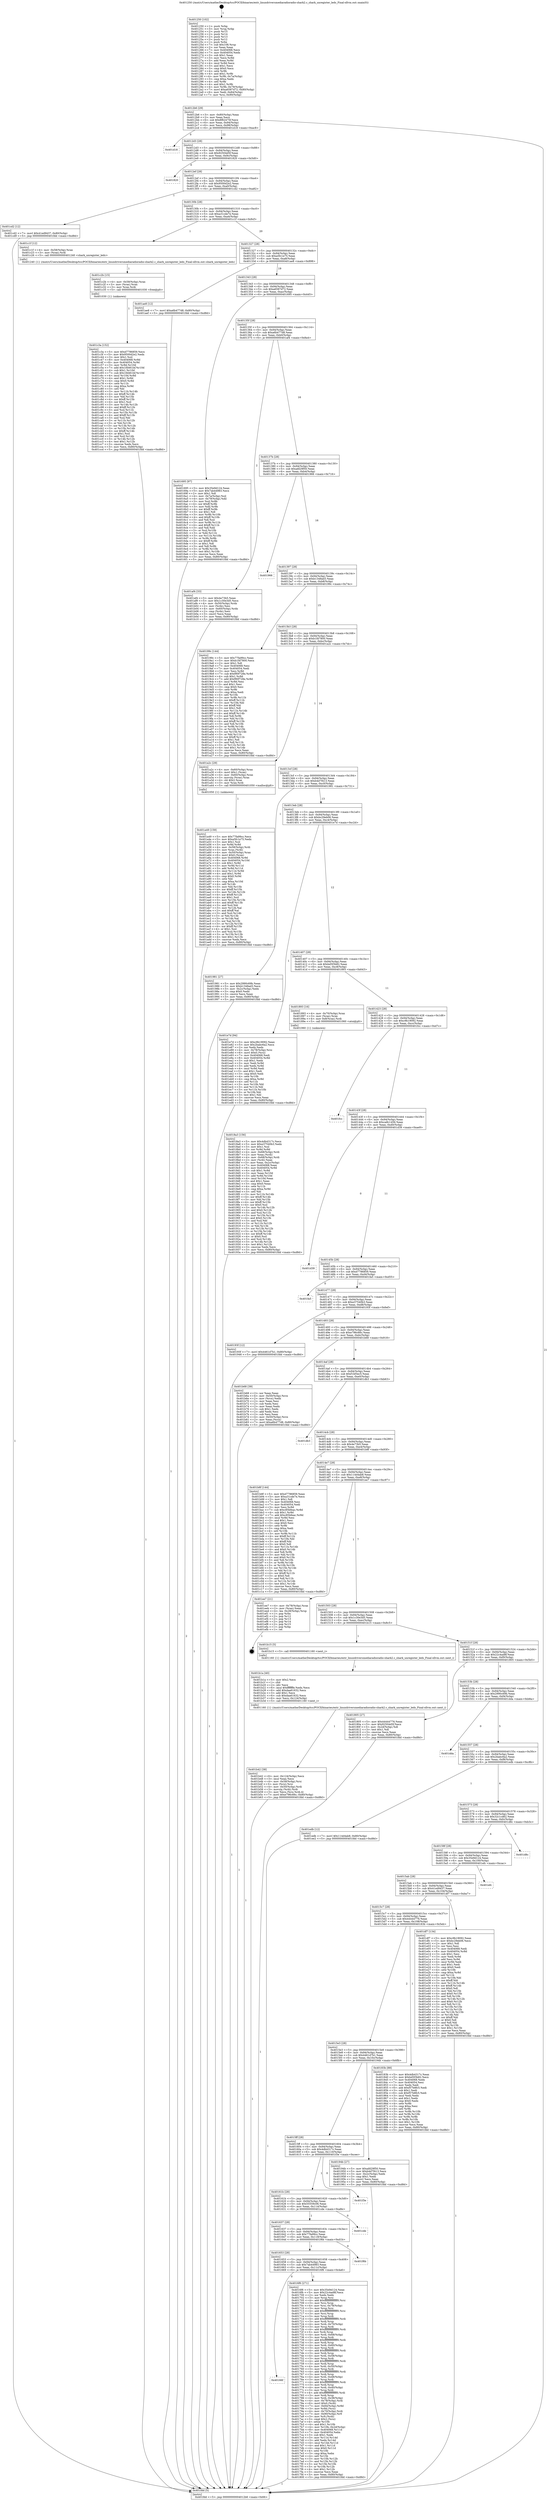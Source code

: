 digraph "0x401250" {
  label = "0x401250 (/mnt/c/Users/mathe/Desktop/tcc/POCII/binaries/extr_linuxdriversmediaradioradio-shark2.c_shark_unregister_leds_Final-ollvm.out::main(0))"
  labelloc = "t"
  node[shape=record]

  Entry [label="",width=0.3,height=0.3,shape=circle,fillcolor=black,style=filled]
  "0x4012b6" [label="{
     0x4012b6 [29]\l
     | [instrs]\l
     &nbsp;&nbsp;0x4012b6 \<+3\>: mov -0x80(%rbp),%eax\l
     &nbsp;&nbsp;0x4012b9 \<+2\>: mov %eax,%ecx\l
     &nbsp;&nbsp;0x4012bb \<+6\>: sub $0x8f62475f,%ecx\l
     &nbsp;&nbsp;0x4012c1 \<+6\>: mov %eax,-0x94(%rbp)\l
     &nbsp;&nbsp;0x4012c7 \<+6\>: mov %ecx,-0x98(%rbp)\l
     &nbsp;&nbsp;0x4012cd \<+6\>: je 0000000000401d18 \<main+0xac8\>\l
  }"]
  "0x401d18" [label="{
     0x401d18\l
  }", style=dashed]
  "0x4012d3" [label="{
     0x4012d3 [28]\l
     | [instrs]\l
     &nbsp;&nbsp;0x4012d3 \<+5\>: jmp 00000000004012d8 \<main+0x88\>\l
     &nbsp;&nbsp;0x4012d8 \<+6\>: mov -0x94(%rbp),%eax\l
     &nbsp;&nbsp;0x4012de \<+5\>: sub $0x92504d5f,%eax\l
     &nbsp;&nbsp;0x4012e3 \<+6\>: mov %eax,-0x9c(%rbp)\l
     &nbsp;&nbsp;0x4012e9 \<+6\>: je 0000000000401820 \<main+0x5d0\>\l
  }"]
  Exit [label="",width=0.3,height=0.3,shape=circle,fillcolor=black,style=filled,peripheries=2]
  "0x401820" [label="{
     0x401820\l
  }", style=dashed]
  "0x4012ef" [label="{
     0x4012ef [28]\l
     | [instrs]\l
     &nbsp;&nbsp;0x4012ef \<+5\>: jmp 00000000004012f4 \<main+0xa4\>\l
     &nbsp;&nbsp;0x4012f4 \<+6\>: mov -0x94(%rbp),%eax\l
     &nbsp;&nbsp;0x4012fa \<+5\>: sub $0x9500d2e2,%eax\l
     &nbsp;&nbsp;0x4012ff \<+6\>: mov %eax,-0xa0(%rbp)\l
     &nbsp;&nbsp;0x401305 \<+6\>: je 0000000000401cd2 \<main+0xa82\>\l
  }"]
  "0x401c3a" [label="{
     0x401c3a [152]\l
     | [instrs]\l
     &nbsp;&nbsp;0x401c3a \<+5\>: mov $0xd7786859,%ecx\l
     &nbsp;&nbsp;0x401c3f \<+5\>: mov $0x9500d2e2,%edx\l
     &nbsp;&nbsp;0x401c44 \<+3\>: mov $0x1,%sil\l
     &nbsp;&nbsp;0x401c47 \<+8\>: mov 0x404068,%r8d\l
     &nbsp;&nbsp;0x401c4f \<+8\>: mov 0x404054,%r9d\l
     &nbsp;&nbsp;0x401c57 \<+3\>: mov %r8d,%r10d\l
     &nbsp;&nbsp;0x401c5a \<+7\>: add $0x1fd461bf,%r10d\l
     &nbsp;&nbsp;0x401c61 \<+4\>: sub $0x1,%r10d\l
     &nbsp;&nbsp;0x401c65 \<+7\>: sub $0x1fd461bf,%r10d\l
     &nbsp;&nbsp;0x401c6c \<+4\>: imul %r10d,%r8d\l
     &nbsp;&nbsp;0x401c70 \<+4\>: and $0x1,%r8d\l
     &nbsp;&nbsp;0x401c74 \<+4\>: cmp $0x0,%r8d\l
     &nbsp;&nbsp;0x401c78 \<+4\>: sete %r11b\l
     &nbsp;&nbsp;0x401c7c \<+4\>: cmp $0xa,%r9d\l
     &nbsp;&nbsp;0x401c80 \<+3\>: setl %bl\l
     &nbsp;&nbsp;0x401c83 \<+3\>: mov %r11b,%r14b\l
     &nbsp;&nbsp;0x401c86 \<+4\>: xor $0xff,%r14b\l
     &nbsp;&nbsp;0x401c8a \<+3\>: mov %bl,%r15b\l
     &nbsp;&nbsp;0x401c8d \<+4\>: xor $0xff,%r15b\l
     &nbsp;&nbsp;0x401c91 \<+4\>: xor $0x1,%sil\l
     &nbsp;&nbsp;0x401c95 \<+3\>: mov %r14b,%r12b\l
     &nbsp;&nbsp;0x401c98 \<+4\>: and $0xff,%r12b\l
     &nbsp;&nbsp;0x401c9c \<+3\>: and %sil,%r11b\l
     &nbsp;&nbsp;0x401c9f \<+3\>: mov %r15b,%r13b\l
     &nbsp;&nbsp;0x401ca2 \<+4\>: and $0xff,%r13b\l
     &nbsp;&nbsp;0x401ca6 \<+3\>: and %sil,%bl\l
     &nbsp;&nbsp;0x401ca9 \<+3\>: or %r11b,%r12b\l
     &nbsp;&nbsp;0x401cac \<+3\>: or %bl,%r13b\l
     &nbsp;&nbsp;0x401caf \<+3\>: xor %r13b,%r12b\l
     &nbsp;&nbsp;0x401cb2 \<+3\>: or %r15b,%r14b\l
     &nbsp;&nbsp;0x401cb5 \<+4\>: xor $0xff,%r14b\l
     &nbsp;&nbsp;0x401cb9 \<+4\>: or $0x1,%sil\l
     &nbsp;&nbsp;0x401cbd \<+3\>: and %sil,%r14b\l
     &nbsp;&nbsp;0x401cc0 \<+3\>: or %r14b,%r12b\l
     &nbsp;&nbsp;0x401cc3 \<+4\>: test $0x1,%r12b\l
     &nbsp;&nbsp;0x401cc7 \<+3\>: cmovne %edx,%ecx\l
     &nbsp;&nbsp;0x401cca \<+3\>: mov %ecx,-0x80(%rbp)\l
     &nbsp;&nbsp;0x401ccd \<+5\>: jmp 0000000000401fdd \<main+0xd8d\>\l
  }"]
  "0x401cd2" [label="{
     0x401cd2 [12]\l
     | [instrs]\l
     &nbsp;&nbsp;0x401cd2 \<+7\>: movl $0x41ed9437,-0x80(%rbp)\l
     &nbsp;&nbsp;0x401cd9 \<+5\>: jmp 0000000000401fdd \<main+0xd8d\>\l
  }"]
  "0x40130b" [label="{
     0x40130b [28]\l
     | [instrs]\l
     &nbsp;&nbsp;0x40130b \<+5\>: jmp 0000000000401310 \<main+0xc0\>\l
     &nbsp;&nbsp;0x401310 \<+6\>: mov -0x94(%rbp),%eax\l
     &nbsp;&nbsp;0x401316 \<+5\>: sub $0xa31cde7e,%eax\l
     &nbsp;&nbsp;0x40131b \<+6\>: mov %eax,-0xa4(%rbp)\l
     &nbsp;&nbsp;0x401321 \<+6\>: je 0000000000401c1f \<main+0x9cf\>\l
  }"]
  "0x401c2b" [label="{
     0x401c2b [15]\l
     | [instrs]\l
     &nbsp;&nbsp;0x401c2b \<+4\>: mov -0x58(%rbp),%rax\l
     &nbsp;&nbsp;0x401c2f \<+3\>: mov (%rax),%rax\l
     &nbsp;&nbsp;0x401c32 \<+3\>: mov %rax,%rdi\l
     &nbsp;&nbsp;0x401c35 \<+5\>: call 0000000000401030 \<free@plt\>\l
     | [calls]\l
     &nbsp;&nbsp;0x401030 \{1\} (unknown)\l
  }"]
  "0x401c1f" [label="{
     0x401c1f [12]\l
     | [instrs]\l
     &nbsp;&nbsp;0x401c1f \<+4\>: mov -0x58(%rbp),%rax\l
     &nbsp;&nbsp;0x401c23 \<+3\>: mov (%rax),%rdi\l
     &nbsp;&nbsp;0x401c26 \<+5\>: call 0000000000401240 \<shark_unregister_leds\>\l
     | [calls]\l
     &nbsp;&nbsp;0x401240 \{1\} (/mnt/c/Users/mathe/Desktop/tcc/POCII/binaries/extr_linuxdriversmediaradioradio-shark2.c_shark_unregister_leds_Final-ollvm.out::shark_unregister_leds)\l
  }"]
  "0x401327" [label="{
     0x401327 [28]\l
     | [instrs]\l
     &nbsp;&nbsp;0x401327 \<+5\>: jmp 000000000040132c \<main+0xdc\>\l
     &nbsp;&nbsp;0x40132c \<+6\>: mov -0x94(%rbp),%eax\l
     &nbsp;&nbsp;0x401332 \<+5\>: sub $0xa5fc1e75,%eax\l
     &nbsp;&nbsp;0x401337 \<+6\>: mov %eax,-0xa8(%rbp)\l
     &nbsp;&nbsp;0x40133d \<+6\>: je 0000000000401ae8 \<main+0x898\>\l
  }"]
  "0x401b42" [label="{
     0x401b42 [38]\l
     | [instrs]\l
     &nbsp;&nbsp;0x401b42 \<+6\>: mov -0x124(%rbp),%ecx\l
     &nbsp;&nbsp;0x401b48 \<+3\>: imul %eax,%ecx\l
     &nbsp;&nbsp;0x401b4b \<+4\>: mov -0x58(%rbp),%rsi\l
     &nbsp;&nbsp;0x401b4f \<+3\>: mov (%rsi),%rsi\l
     &nbsp;&nbsp;0x401b52 \<+4\>: mov -0x50(%rbp),%rdi\l
     &nbsp;&nbsp;0x401b56 \<+3\>: movslq (%rdi),%rdi\l
     &nbsp;&nbsp;0x401b59 \<+3\>: mov %ecx,(%rsi,%rdi,4)\l
     &nbsp;&nbsp;0x401b5c \<+7\>: movl $0xe796c66c,-0x80(%rbp)\l
     &nbsp;&nbsp;0x401b63 \<+5\>: jmp 0000000000401fdd \<main+0xd8d\>\l
  }"]
  "0x401ae8" [label="{
     0x401ae8 [12]\l
     | [instrs]\l
     &nbsp;&nbsp;0x401ae8 \<+7\>: movl $0xa6b477d8,-0x80(%rbp)\l
     &nbsp;&nbsp;0x401aef \<+5\>: jmp 0000000000401fdd \<main+0xd8d\>\l
  }"]
  "0x401343" [label="{
     0x401343 [28]\l
     | [instrs]\l
     &nbsp;&nbsp;0x401343 \<+5\>: jmp 0000000000401348 \<main+0xf8\>\l
     &nbsp;&nbsp;0x401348 \<+6\>: mov -0x94(%rbp),%eax\l
     &nbsp;&nbsp;0x40134e \<+5\>: sub $0xa6587d72,%eax\l
     &nbsp;&nbsp;0x401353 \<+6\>: mov %eax,-0xac(%rbp)\l
     &nbsp;&nbsp;0x401359 \<+6\>: je 0000000000401695 \<main+0x445\>\l
  }"]
  "0x401b1a" [label="{
     0x401b1a [40]\l
     | [instrs]\l
     &nbsp;&nbsp;0x401b1a \<+5\>: mov $0x2,%ecx\l
     &nbsp;&nbsp;0x401b1f \<+1\>: cltd\l
     &nbsp;&nbsp;0x401b20 \<+2\>: idiv %ecx\l
     &nbsp;&nbsp;0x401b22 \<+6\>: imul $0xfffffffe,%edx,%ecx\l
     &nbsp;&nbsp;0x401b28 \<+6\>: add $0xdaa61632,%ecx\l
     &nbsp;&nbsp;0x401b2e \<+3\>: add $0x1,%ecx\l
     &nbsp;&nbsp;0x401b31 \<+6\>: sub $0xdaa61632,%ecx\l
     &nbsp;&nbsp;0x401b37 \<+6\>: mov %ecx,-0x124(%rbp)\l
     &nbsp;&nbsp;0x401b3d \<+5\>: call 0000000000401160 \<next_i\>\l
     | [calls]\l
     &nbsp;&nbsp;0x401160 \{1\} (/mnt/c/Users/mathe/Desktop/tcc/POCII/binaries/extr_linuxdriversmediaradioradio-shark2.c_shark_unregister_leds_Final-ollvm.out::next_i)\l
  }"]
  "0x401695" [label="{
     0x401695 [97]\l
     | [instrs]\l
     &nbsp;&nbsp;0x401695 \<+5\>: mov $0x35e9d124,%eax\l
     &nbsp;&nbsp;0x40169a \<+5\>: mov $0x7ab44983,%ecx\l
     &nbsp;&nbsp;0x40169f \<+2\>: mov $0x1,%dl\l
     &nbsp;&nbsp;0x4016a1 \<+4\>: mov -0x7a(%rbp),%sil\l
     &nbsp;&nbsp;0x4016a5 \<+4\>: mov -0x79(%rbp),%dil\l
     &nbsp;&nbsp;0x4016a9 \<+3\>: mov %sil,%r8b\l
     &nbsp;&nbsp;0x4016ac \<+4\>: xor $0xff,%r8b\l
     &nbsp;&nbsp;0x4016b0 \<+3\>: mov %dil,%r9b\l
     &nbsp;&nbsp;0x4016b3 \<+4\>: xor $0xff,%r9b\l
     &nbsp;&nbsp;0x4016b7 \<+3\>: xor $0x1,%dl\l
     &nbsp;&nbsp;0x4016ba \<+3\>: mov %r8b,%r10b\l
     &nbsp;&nbsp;0x4016bd \<+4\>: and $0xff,%r10b\l
     &nbsp;&nbsp;0x4016c1 \<+3\>: and %dl,%sil\l
     &nbsp;&nbsp;0x4016c4 \<+3\>: mov %r9b,%r11b\l
     &nbsp;&nbsp;0x4016c7 \<+4\>: and $0xff,%r11b\l
     &nbsp;&nbsp;0x4016cb \<+3\>: and %dl,%dil\l
     &nbsp;&nbsp;0x4016ce \<+3\>: or %sil,%r10b\l
     &nbsp;&nbsp;0x4016d1 \<+3\>: or %dil,%r11b\l
     &nbsp;&nbsp;0x4016d4 \<+3\>: xor %r11b,%r10b\l
     &nbsp;&nbsp;0x4016d7 \<+3\>: or %r9b,%r8b\l
     &nbsp;&nbsp;0x4016da \<+4\>: xor $0xff,%r8b\l
     &nbsp;&nbsp;0x4016de \<+3\>: or $0x1,%dl\l
     &nbsp;&nbsp;0x4016e1 \<+3\>: and %dl,%r8b\l
     &nbsp;&nbsp;0x4016e4 \<+3\>: or %r8b,%r10b\l
     &nbsp;&nbsp;0x4016e7 \<+4\>: test $0x1,%r10b\l
     &nbsp;&nbsp;0x4016eb \<+3\>: cmovne %ecx,%eax\l
     &nbsp;&nbsp;0x4016ee \<+3\>: mov %eax,-0x80(%rbp)\l
     &nbsp;&nbsp;0x4016f1 \<+5\>: jmp 0000000000401fdd \<main+0xd8d\>\l
  }"]
  "0x40135f" [label="{
     0x40135f [28]\l
     | [instrs]\l
     &nbsp;&nbsp;0x40135f \<+5\>: jmp 0000000000401364 \<main+0x114\>\l
     &nbsp;&nbsp;0x401364 \<+6\>: mov -0x94(%rbp),%eax\l
     &nbsp;&nbsp;0x40136a \<+5\>: sub $0xa6b477d8,%eax\l
     &nbsp;&nbsp;0x40136f \<+6\>: mov %eax,-0xb0(%rbp)\l
     &nbsp;&nbsp;0x401375 \<+6\>: je 0000000000401af4 \<main+0x8a4\>\l
  }"]
  "0x401fdd" [label="{
     0x401fdd [5]\l
     | [instrs]\l
     &nbsp;&nbsp;0x401fdd \<+5\>: jmp 00000000004012b6 \<main+0x66\>\l
  }"]
  "0x401250" [label="{
     0x401250 [102]\l
     | [instrs]\l
     &nbsp;&nbsp;0x401250 \<+1\>: push %rbp\l
     &nbsp;&nbsp;0x401251 \<+3\>: mov %rsp,%rbp\l
     &nbsp;&nbsp;0x401254 \<+2\>: push %r15\l
     &nbsp;&nbsp;0x401256 \<+2\>: push %r14\l
     &nbsp;&nbsp;0x401258 \<+2\>: push %r13\l
     &nbsp;&nbsp;0x40125a \<+2\>: push %r12\l
     &nbsp;&nbsp;0x40125c \<+1\>: push %rbx\l
     &nbsp;&nbsp;0x40125d \<+7\>: sub $0x108,%rsp\l
     &nbsp;&nbsp;0x401264 \<+2\>: xor %eax,%eax\l
     &nbsp;&nbsp;0x401266 \<+7\>: mov 0x404068,%ecx\l
     &nbsp;&nbsp;0x40126d \<+7\>: mov 0x404054,%edx\l
     &nbsp;&nbsp;0x401274 \<+3\>: sub $0x1,%eax\l
     &nbsp;&nbsp;0x401277 \<+3\>: mov %ecx,%r8d\l
     &nbsp;&nbsp;0x40127a \<+3\>: add %eax,%r8d\l
     &nbsp;&nbsp;0x40127d \<+4\>: imul %r8d,%ecx\l
     &nbsp;&nbsp;0x401281 \<+3\>: and $0x1,%ecx\l
     &nbsp;&nbsp;0x401284 \<+3\>: cmp $0x0,%ecx\l
     &nbsp;&nbsp;0x401287 \<+4\>: sete %r9b\l
     &nbsp;&nbsp;0x40128b \<+4\>: and $0x1,%r9b\l
     &nbsp;&nbsp;0x40128f \<+4\>: mov %r9b,-0x7a(%rbp)\l
     &nbsp;&nbsp;0x401293 \<+3\>: cmp $0xa,%edx\l
     &nbsp;&nbsp;0x401296 \<+4\>: setl %r9b\l
     &nbsp;&nbsp;0x40129a \<+4\>: and $0x1,%r9b\l
     &nbsp;&nbsp;0x40129e \<+4\>: mov %r9b,-0x79(%rbp)\l
     &nbsp;&nbsp;0x4012a2 \<+7\>: movl $0xa6587d72,-0x80(%rbp)\l
     &nbsp;&nbsp;0x4012a9 \<+6\>: mov %edi,-0x84(%rbp)\l
     &nbsp;&nbsp;0x4012af \<+7\>: mov %rsi,-0x90(%rbp)\l
  }"]
  "0x401a49" [label="{
     0x401a49 [159]\l
     | [instrs]\l
     &nbsp;&nbsp;0x401a49 \<+5\>: mov $0x77fa99cc,%ecx\l
     &nbsp;&nbsp;0x401a4e \<+5\>: mov $0xa5fc1e75,%edx\l
     &nbsp;&nbsp;0x401a53 \<+3\>: mov $0x1,%sil\l
     &nbsp;&nbsp;0x401a56 \<+3\>: xor %r8d,%r8d\l
     &nbsp;&nbsp;0x401a59 \<+4\>: mov -0x58(%rbp),%rdi\l
     &nbsp;&nbsp;0x401a5d \<+3\>: mov %rax,(%rdi)\l
     &nbsp;&nbsp;0x401a60 \<+4\>: mov -0x50(%rbp),%rax\l
     &nbsp;&nbsp;0x401a64 \<+6\>: movl $0x0,(%rax)\l
     &nbsp;&nbsp;0x401a6a \<+8\>: mov 0x404068,%r9d\l
     &nbsp;&nbsp;0x401a72 \<+8\>: mov 0x404054,%r10d\l
     &nbsp;&nbsp;0x401a7a \<+4\>: sub $0x1,%r8d\l
     &nbsp;&nbsp;0x401a7e \<+3\>: mov %r9d,%r11d\l
     &nbsp;&nbsp;0x401a81 \<+3\>: add %r8d,%r11d\l
     &nbsp;&nbsp;0x401a84 \<+4\>: imul %r11d,%r9d\l
     &nbsp;&nbsp;0x401a88 \<+4\>: and $0x1,%r9d\l
     &nbsp;&nbsp;0x401a8c \<+4\>: cmp $0x0,%r9d\l
     &nbsp;&nbsp;0x401a90 \<+3\>: sete %bl\l
     &nbsp;&nbsp;0x401a93 \<+4\>: cmp $0xa,%r10d\l
     &nbsp;&nbsp;0x401a97 \<+4\>: setl %r14b\l
     &nbsp;&nbsp;0x401a9b \<+3\>: mov %bl,%r15b\l
     &nbsp;&nbsp;0x401a9e \<+4\>: xor $0xff,%r15b\l
     &nbsp;&nbsp;0x401aa2 \<+3\>: mov %r14b,%r12b\l
     &nbsp;&nbsp;0x401aa5 \<+4\>: xor $0xff,%r12b\l
     &nbsp;&nbsp;0x401aa9 \<+4\>: xor $0x1,%sil\l
     &nbsp;&nbsp;0x401aad \<+3\>: mov %r15b,%r13b\l
     &nbsp;&nbsp;0x401ab0 \<+4\>: and $0xff,%r13b\l
     &nbsp;&nbsp;0x401ab4 \<+3\>: and %sil,%bl\l
     &nbsp;&nbsp;0x401ab7 \<+3\>: mov %r12b,%al\l
     &nbsp;&nbsp;0x401aba \<+2\>: and $0xff,%al\l
     &nbsp;&nbsp;0x401abc \<+3\>: and %sil,%r14b\l
     &nbsp;&nbsp;0x401abf \<+3\>: or %bl,%r13b\l
     &nbsp;&nbsp;0x401ac2 \<+3\>: or %r14b,%al\l
     &nbsp;&nbsp;0x401ac5 \<+3\>: xor %al,%r13b\l
     &nbsp;&nbsp;0x401ac8 \<+3\>: or %r12b,%r15b\l
     &nbsp;&nbsp;0x401acb \<+4\>: xor $0xff,%r15b\l
     &nbsp;&nbsp;0x401acf \<+4\>: or $0x1,%sil\l
     &nbsp;&nbsp;0x401ad3 \<+3\>: and %sil,%r15b\l
     &nbsp;&nbsp;0x401ad6 \<+3\>: or %r15b,%r13b\l
     &nbsp;&nbsp;0x401ad9 \<+4\>: test $0x1,%r13b\l
     &nbsp;&nbsp;0x401add \<+3\>: cmovne %edx,%ecx\l
     &nbsp;&nbsp;0x401ae0 \<+3\>: mov %ecx,-0x80(%rbp)\l
     &nbsp;&nbsp;0x401ae3 \<+5\>: jmp 0000000000401fdd \<main+0xd8d\>\l
  }"]
  "0x401af4" [label="{
     0x401af4 [33]\l
     | [instrs]\l
     &nbsp;&nbsp;0x401af4 \<+5\>: mov $0x4e73b5,%eax\l
     &nbsp;&nbsp;0x401af9 \<+5\>: mov $0x1c30e3d5,%ecx\l
     &nbsp;&nbsp;0x401afe \<+4\>: mov -0x50(%rbp),%rdx\l
     &nbsp;&nbsp;0x401b02 \<+2\>: mov (%rdx),%esi\l
     &nbsp;&nbsp;0x401b04 \<+4\>: mov -0x60(%rbp),%rdx\l
     &nbsp;&nbsp;0x401b08 \<+2\>: cmp (%rdx),%esi\l
     &nbsp;&nbsp;0x401b0a \<+3\>: cmovl %ecx,%eax\l
     &nbsp;&nbsp;0x401b0d \<+3\>: mov %eax,-0x80(%rbp)\l
     &nbsp;&nbsp;0x401b10 \<+5\>: jmp 0000000000401fdd \<main+0xd8d\>\l
  }"]
  "0x40137b" [label="{
     0x40137b [28]\l
     | [instrs]\l
     &nbsp;&nbsp;0x40137b \<+5\>: jmp 0000000000401380 \<main+0x130\>\l
     &nbsp;&nbsp;0x401380 \<+6\>: mov -0x94(%rbp),%eax\l
     &nbsp;&nbsp;0x401386 \<+5\>: sub $0xafd29f50,%eax\l
     &nbsp;&nbsp;0x40138b \<+6\>: mov %eax,-0xb4(%rbp)\l
     &nbsp;&nbsp;0x401391 \<+6\>: je 0000000000401966 \<main+0x716\>\l
  }"]
  "0x4018a3" [label="{
     0x4018a3 [156]\l
     | [instrs]\l
     &nbsp;&nbsp;0x4018a3 \<+5\>: mov $0x4db4317c,%ecx\l
     &nbsp;&nbsp;0x4018a8 \<+5\>: mov $0xe37540b3,%edx\l
     &nbsp;&nbsp;0x4018ad \<+3\>: mov $0x1,%sil\l
     &nbsp;&nbsp;0x4018b0 \<+3\>: xor %r8d,%r8d\l
     &nbsp;&nbsp;0x4018b3 \<+4\>: mov -0x68(%rbp),%rdi\l
     &nbsp;&nbsp;0x4018b7 \<+2\>: mov %eax,(%rdi)\l
     &nbsp;&nbsp;0x4018b9 \<+4\>: mov -0x68(%rbp),%rdi\l
     &nbsp;&nbsp;0x4018bd \<+2\>: mov (%rdi),%eax\l
     &nbsp;&nbsp;0x4018bf \<+3\>: mov %eax,-0x2c(%rbp)\l
     &nbsp;&nbsp;0x4018c2 \<+7\>: mov 0x404068,%eax\l
     &nbsp;&nbsp;0x4018c9 \<+8\>: mov 0x404054,%r9d\l
     &nbsp;&nbsp;0x4018d1 \<+4\>: sub $0x1,%r8d\l
     &nbsp;&nbsp;0x4018d5 \<+3\>: mov %eax,%r10d\l
     &nbsp;&nbsp;0x4018d8 \<+3\>: add %r8d,%r10d\l
     &nbsp;&nbsp;0x4018db \<+4\>: imul %r10d,%eax\l
     &nbsp;&nbsp;0x4018df \<+3\>: and $0x1,%eax\l
     &nbsp;&nbsp;0x4018e2 \<+3\>: cmp $0x0,%eax\l
     &nbsp;&nbsp;0x4018e5 \<+4\>: sete %r11b\l
     &nbsp;&nbsp;0x4018e9 \<+4\>: cmp $0xa,%r9d\l
     &nbsp;&nbsp;0x4018ed \<+3\>: setl %bl\l
     &nbsp;&nbsp;0x4018f0 \<+3\>: mov %r11b,%r14b\l
     &nbsp;&nbsp;0x4018f3 \<+4\>: xor $0xff,%r14b\l
     &nbsp;&nbsp;0x4018f7 \<+3\>: mov %bl,%r15b\l
     &nbsp;&nbsp;0x4018fa \<+4\>: xor $0xff,%r15b\l
     &nbsp;&nbsp;0x4018fe \<+4\>: xor $0x0,%sil\l
     &nbsp;&nbsp;0x401902 \<+3\>: mov %r14b,%r12b\l
     &nbsp;&nbsp;0x401905 \<+4\>: and $0x0,%r12b\l
     &nbsp;&nbsp;0x401909 \<+3\>: and %sil,%r11b\l
     &nbsp;&nbsp;0x40190c \<+3\>: mov %r15b,%r13b\l
     &nbsp;&nbsp;0x40190f \<+4\>: and $0x0,%r13b\l
     &nbsp;&nbsp;0x401913 \<+3\>: and %sil,%bl\l
     &nbsp;&nbsp;0x401916 \<+3\>: or %r11b,%r12b\l
     &nbsp;&nbsp;0x401919 \<+3\>: or %bl,%r13b\l
     &nbsp;&nbsp;0x40191c \<+3\>: xor %r13b,%r12b\l
     &nbsp;&nbsp;0x40191f \<+3\>: or %r15b,%r14b\l
     &nbsp;&nbsp;0x401922 \<+4\>: xor $0xff,%r14b\l
     &nbsp;&nbsp;0x401926 \<+4\>: or $0x0,%sil\l
     &nbsp;&nbsp;0x40192a \<+3\>: and %sil,%r14b\l
     &nbsp;&nbsp;0x40192d \<+3\>: or %r14b,%r12b\l
     &nbsp;&nbsp;0x401930 \<+4\>: test $0x1,%r12b\l
     &nbsp;&nbsp;0x401934 \<+3\>: cmovne %edx,%ecx\l
     &nbsp;&nbsp;0x401937 \<+3\>: mov %ecx,-0x80(%rbp)\l
     &nbsp;&nbsp;0x40193a \<+5\>: jmp 0000000000401fdd \<main+0xd8d\>\l
  }"]
  "0x401966" [label="{
     0x401966\l
  }", style=dashed]
  "0x401397" [label="{
     0x401397 [28]\l
     | [instrs]\l
     &nbsp;&nbsp;0x401397 \<+5\>: jmp 000000000040139c \<main+0x14c\>\l
     &nbsp;&nbsp;0x40139c \<+6\>: mov -0x94(%rbp),%eax\l
     &nbsp;&nbsp;0x4013a2 \<+5\>: sub $0xb1348ad3,%eax\l
     &nbsp;&nbsp;0x4013a7 \<+6\>: mov %eax,-0xb8(%rbp)\l
     &nbsp;&nbsp;0x4013ad \<+6\>: je 000000000040199c \<main+0x74c\>\l
  }"]
  "0x40166f" [label="{
     0x40166f\l
  }", style=dashed]
  "0x40199c" [label="{
     0x40199c [144]\l
     | [instrs]\l
     &nbsp;&nbsp;0x40199c \<+5\>: mov $0x77fa99cc,%eax\l
     &nbsp;&nbsp;0x4019a1 \<+5\>: mov $0xb1fd7800,%ecx\l
     &nbsp;&nbsp;0x4019a6 \<+2\>: mov $0x1,%dl\l
     &nbsp;&nbsp;0x4019a8 \<+7\>: mov 0x404068,%esi\l
     &nbsp;&nbsp;0x4019af \<+7\>: mov 0x404054,%edi\l
     &nbsp;&nbsp;0x4019b6 \<+3\>: mov %esi,%r8d\l
     &nbsp;&nbsp;0x4019b9 \<+7\>: sub $0xf90f728e,%r8d\l
     &nbsp;&nbsp;0x4019c0 \<+4\>: sub $0x1,%r8d\l
     &nbsp;&nbsp;0x4019c4 \<+7\>: add $0xf90f728e,%r8d\l
     &nbsp;&nbsp;0x4019cb \<+4\>: imul %r8d,%esi\l
     &nbsp;&nbsp;0x4019cf \<+3\>: and $0x1,%esi\l
     &nbsp;&nbsp;0x4019d2 \<+3\>: cmp $0x0,%esi\l
     &nbsp;&nbsp;0x4019d5 \<+4\>: sete %r9b\l
     &nbsp;&nbsp;0x4019d9 \<+3\>: cmp $0xa,%edi\l
     &nbsp;&nbsp;0x4019dc \<+4\>: setl %r10b\l
     &nbsp;&nbsp;0x4019e0 \<+3\>: mov %r9b,%r11b\l
     &nbsp;&nbsp;0x4019e3 \<+4\>: xor $0xff,%r11b\l
     &nbsp;&nbsp;0x4019e7 \<+3\>: mov %r10b,%bl\l
     &nbsp;&nbsp;0x4019ea \<+3\>: xor $0xff,%bl\l
     &nbsp;&nbsp;0x4019ed \<+3\>: xor $0x1,%dl\l
     &nbsp;&nbsp;0x4019f0 \<+3\>: mov %r11b,%r14b\l
     &nbsp;&nbsp;0x4019f3 \<+4\>: and $0xff,%r14b\l
     &nbsp;&nbsp;0x4019f7 \<+3\>: and %dl,%r9b\l
     &nbsp;&nbsp;0x4019fa \<+3\>: mov %bl,%r15b\l
     &nbsp;&nbsp;0x4019fd \<+4\>: and $0xff,%r15b\l
     &nbsp;&nbsp;0x401a01 \<+3\>: and %dl,%r10b\l
     &nbsp;&nbsp;0x401a04 \<+3\>: or %r9b,%r14b\l
     &nbsp;&nbsp;0x401a07 \<+3\>: or %r10b,%r15b\l
     &nbsp;&nbsp;0x401a0a \<+3\>: xor %r15b,%r14b\l
     &nbsp;&nbsp;0x401a0d \<+3\>: or %bl,%r11b\l
     &nbsp;&nbsp;0x401a10 \<+4\>: xor $0xff,%r11b\l
     &nbsp;&nbsp;0x401a14 \<+3\>: or $0x1,%dl\l
     &nbsp;&nbsp;0x401a17 \<+3\>: and %dl,%r11b\l
     &nbsp;&nbsp;0x401a1a \<+3\>: or %r11b,%r14b\l
     &nbsp;&nbsp;0x401a1d \<+4\>: test $0x1,%r14b\l
     &nbsp;&nbsp;0x401a21 \<+3\>: cmovne %ecx,%eax\l
     &nbsp;&nbsp;0x401a24 \<+3\>: mov %eax,-0x80(%rbp)\l
     &nbsp;&nbsp;0x401a27 \<+5\>: jmp 0000000000401fdd \<main+0xd8d\>\l
  }"]
  "0x4013b3" [label="{
     0x4013b3 [28]\l
     | [instrs]\l
     &nbsp;&nbsp;0x4013b3 \<+5\>: jmp 00000000004013b8 \<main+0x168\>\l
     &nbsp;&nbsp;0x4013b8 \<+6\>: mov -0x94(%rbp),%eax\l
     &nbsp;&nbsp;0x4013be \<+5\>: sub $0xb1fd7800,%eax\l
     &nbsp;&nbsp;0x4013c3 \<+6\>: mov %eax,-0xbc(%rbp)\l
     &nbsp;&nbsp;0x4013c9 \<+6\>: je 0000000000401a2c \<main+0x7dc\>\l
  }"]
  "0x4016f6" [label="{
     0x4016f6 [271]\l
     | [instrs]\l
     &nbsp;&nbsp;0x4016f6 \<+5\>: mov $0x35e9d124,%eax\l
     &nbsp;&nbsp;0x4016fb \<+5\>: mov $0x22c4ad8f,%ecx\l
     &nbsp;&nbsp;0x401700 \<+2\>: xor %edx,%edx\l
     &nbsp;&nbsp;0x401702 \<+3\>: mov %rsp,%rsi\l
     &nbsp;&nbsp;0x401705 \<+4\>: add $0xfffffffffffffff0,%rsi\l
     &nbsp;&nbsp;0x401709 \<+3\>: mov %rsi,%rsp\l
     &nbsp;&nbsp;0x40170c \<+4\>: mov %rsi,-0x78(%rbp)\l
     &nbsp;&nbsp;0x401710 \<+3\>: mov %rsp,%rsi\l
     &nbsp;&nbsp;0x401713 \<+4\>: add $0xfffffffffffffff0,%rsi\l
     &nbsp;&nbsp;0x401717 \<+3\>: mov %rsi,%rsp\l
     &nbsp;&nbsp;0x40171a \<+3\>: mov %rsp,%rdi\l
     &nbsp;&nbsp;0x40171d \<+4\>: add $0xfffffffffffffff0,%rdi\l
     &nbsp;&nbsp;0x401721 \<+3\>: mov %rdi,%rsp\l
     &nbsp;&nbsp;0x401724 \<+4\>: mov %rdi,-0x70(%rbp)\l
     &nbsp;&nbsp;0x401728 \<+3\>: mov %rsp,%rdi\l
     &nbsp;&nbsp;0x40172b \<+4\>: add $0xfffffffffffffff0,%rdi\l
     &nbsp;&nbsp;0x40172f \<+3\>: mov %rdi,%rsp\l
     &nbsp;&nbsp;0x401732 \<+4\>: mov %rdi,-0x68(%rbp)\l
     &nbsp;&nbsp;0x401736 \<+3\>: mov %rsp,%rdi\l
     &nbsp;&nbsp;0x401739 \<+4\>: add $0xfffffffffffffff0,%rdi\l
     &nbsp;&nbsp;0x40173d \<+3\>: mov %rdi,%rsp\l
     &nbsp;&nbsp;0x401740 \<+4\>: mov %rdi,-0x60(%rbp)\l
     &nbsp;&nbsp;0x401744 \<+3\>: mov %rsp,%rdi\l
     &nbsp;&nbsp;0x401747 \<+4\>: add $0xfffffffffffffff0,%rdi\l
     &nbsp;&nbsp;0x40174b \<+3\>: mov %rdi,%rsp\l
     &nbsp;&nbsp;0x40174e \<+4\>: mov %rdi,-0x58(%rbp)\l
     &nbsp;&nbsp;0x401752 \<+3\>: mov %rsp,%rdi\l
     &nbsp;&nbsp;0x401755 \<+4\>: add $0xfffffffffffffff0,%rdi\l
     &nbsp;&nbsp;0x401759 \<+3\>: mov %rdi,%rsp\l
     &nbsp;&nbsp;0x40175c \<+4\>: mov %rdi,-0x50(%rbp)\l
     &nbsp;&nbsp;0x401760 \<+3\>: mov %rsp,%rdi\l
     &nbsp;&nbsp;0x401763 \<+4\>: add $0xfffffffffffffff0,%rdi\l
     &nbsp;&nbsp;0x401767 \<+3\>: mov %rdi,%rsp\l
     &nbsp;&nbsp;0x40176a \<+4\>: mov %rdi,-0x48(%rbp)\l
     &nbsp;&nbsp;0x40176e \<+3\>: mov %rsp,%rdi\l
     &nbsp;&nbsp;0x401771 \<+4\>: add $0xfffffffffffffff0,%rdi\l
     &nbsp;&nbsp;0x401775 \<+3\>: mov %rdi,%rsp\l
     &nbsp;&nbsp;0x401778 \<+4\>: mov %rdi,-0x40(%rbp)\l
     &nbsp;&nbsp;0x40177c \<+3\>: mov %rsp,%rdi\l
     &nbsp;&nbsp;0x40177f \<+4\>: add $0xfffffffffffffff0,%rdi\l
     &nbsp;&nbsp;0x401783 \<+3\>: mov %rdi,%rsp\l
     &nbsp;&nbsp;0x401786 \<+4\>: mov %rdi,-0x38(%rbp)\l
     &nbsp;&nbsp;0x40178a \<+4\>: mov -0x78(%rbp),%rdi\l
     &nbsp;&nbsp;0x40178e \<+6\>: movl $0x0,(%rdi)\l
     &nbsp;&nbsp;0x401794 \<+7\>: mov -0x84(%rbp),%r8d\l
     &nbsp;&nbsp;0x40179b \<+3\>: mov %r8d,(%rsi)\l
     &nbsp;&nbsp;0x40179e \<+4\>: mov -0x70(%rbp),%rdi\l
     &nbsp;&nbsp;0x4017a2 \<+7\>: mov -0x90(%rbp),%r9\l
     &nbsp;&nbsp;0x4017a9 \<+3\>: mov %r9,(%rdi)\l
     &nbsp;&nbsp;0x4017ac \<+3\>: cmpl $0x2,(%rsi)\l
     &nbsp;&nbsp;0x4017af \<+4\>: setne %r10b\l
     &nbsp;&nbsp;0x4017b3 \<+4\>: and $0x1,%r10b\l
     &nbsp;&nbsp;0x4017b7 \<+4\>: mov %r10b,-0x2d(%rbp)\l
     &nbsp;&nbsp;0x4017bb \<+8\>: mov 0x404068,%r11d\l
     &nbsp;&nbsp;0x4017c3 \<+7\>: mov 0x404054,%ebx\l
     &nbsp;&nbsp;0x4017ca \<+3\>: sub $0x1,%edx\l
     &nbsp;&nbsp;0x4017cd \<+3\>: mov %r11d,%r14d\l
     &nbsp;&nbsp;0x4017d0 \<+3\>: add %edx,%r14d\l
     &nbsp;&nbsp;0x4017d3 \<+4\>: imul %r14d,%r11d\l
     &nbsp;&nbsp;0x4017d7 \<+4\>: and $0x1,%r11d\l
     &nbsp;&nbsp;0x4017db \<+4\>: cmp $0x0,%r11d\l
     &nbsp;&nbsp;0x4017df \<+4\>: sete %r10b\l
     &nbsp;&nbsp;0x4017e3 \<+3\>: cmp $0xa,%ebx\l
     &nbsp;&nbsp;0x4017e6 \<+4\>: setl %r15b\l
     &nbsp;&nbsp;0x4017ea \<+3\>: mov %r10b,%r12b\l
     &nbsp;&nbsp;0x4017ed \<+3\>: and %r15b,%r12b\l
     &nbsp;&nbsp;0x4017f0 \<+3\>: xor %r15b,%r10b\l
     &nbsp;&nbsp;0x4017f3 \<+3\>: or %r10b,%r12b\l
     &nbsp;&nbsp;0x4017f6 \<+4\>: test $0x1,%r12b\l
     &nbsp;&nbsp;0x4017fa \<+3\>: cmovne %ecx,%eax\l
     &nbsp;&nbsp;0x4017fd \<+3\>: mov %eax,-0x80(%rbp)\l
     &nbsp;&nbsp;0x401800 \<+5\>: jmp 0000000000401fdd \<main+0xd8d\>\l
  }"]
  "0x401a2c" [label="{
     0x401a2c [29]\l
     | [instrs]\l
     &nbsp;&nbsp;0x401a2c \<+4\>: mov -0x60(%rbp),%rax\l
     &nbsp;&nbsp;0x401a30 \<+6\>: movl $0x1,(%rax)\l
     &nbsp;&nbsp;0x401a36 \<+4\>: mov -0x60(%rbp),%rax\l
     &nbsp;&nbsp;0x401a3a \<+3\>: movslq (%rax),%rax\l
     &nbsp;&nbsp;0x401a3d \<+4\>: shl $0x2,%rax\l
     &nbsp;&nbsp;0x401a41 \<+3\>: mov %rax,%rdi\l
     &nbsp;&nbsp;0x401a44 \<+5\>: call 0000000000401050 \<malloc@plt\>\l
     | [calls]\l
     &nbsp;&nbsp;0x401050 \{1\} (unknown)\l
  }"]
  "0x4013cf" [label="{
     0x4013cf [28]\l
     | [instrs]\l
     &nbsp;&nbsp;0x4013cf \<+5\>: jmp 00000000004013d4 \<main+0x184\>\l
     &nbsp;&nbsp;0x4013d4 \<+6\>: mov -0x94(%rbp),%eax\l
     &nbsp;&nbsp;0x4013da \<+5\>: sub $0xb4d7f413,%eax\l
     &nbsp;&nbsp;0x4013df \<+6\>: mov %eax,-0xc0(%rbp)\l
     &nbsp;&nbsp;0x4013e5 \<+6\>: je 0000000000401981 \<main+0x731\>\l
  }"]
  "0x401653" [label="{
     0x401653 [28]\l
     | [instrs]\l
     &nbsp;&nbsp;0x401653 \<+5\>: jmp 0000000000401658 \<main+0x408\>\l
     &nbsp;&nbsp;0x401658 \<+6\>: mov -0x94(%rbp),%eax\l
     &nbsp;&nbsp;0x40165e \<+5\>: sub $0x7ab44983,%eax\l
     &nbsp;&nbsp;0x401663 \<+6\>: mov %eax,-0x11c(%rbp)\l
     &nbsp;&nbsp;0x401669 \<+6\>: je 00000000004016f6 \<main+0x4a6\>\l
  }"]
  "0x401981" [label="{
     0x401981 [27]\l
     | [instrs]\l
     &nbsp;&nbsp;0x401981 \<+5\>: mov $0x2990c69b,%eax\l
     &nbsp;&nbsp;0x401986 \<+5\>: mov $0xb1348ad3,%ecx\l
     &nbsp;&nbsp;0x40198b \<+3\>: mov -0x2c(%rbp),%edx\l
     &nbsp;&nbsp;0x40198e \<+3\>: cmp $0x0,%edx\l
     &nbsp;&nbsp;0x401991 \<+3\>: cmove %ecx,%eax\l
     &nbsp;&nbsp;0x401994 \<+3\>: mov %eax,-0x80(%rbp)\l
     &nbsp;&nbsp;0x401997 \<+5\>: jmp 0000000000401fdd \<main+0xd8d\>\l
  }"]
  "0x4013eb" [label="{
     0x4013eb [28]\l
     | [instrs]\l
     &nbsp;&nbsp;0x4013eb \<+5\>: jmp 00000000004013f0 \<main+0x1a0\>\l
     &nbsp;&nbsp;0x4013f0 \<+6\>: mov -0x94(%rbp),%eax\l
     &nbsp;&nbsp;0x4013f6 \<+5\>: sub $0xbc29eb06,%eax\l
     &nbsp;&nbsp;0x4013fb \<+6\>: mov %eax,-0xc4(%rbp)\l
     &nbsp;&nbsp;0x401401 \<+6\>: je 0000000000401e7d \<main+0xc2d\>\l
  }"]
  "0x401f6b" [label="{
     0x401f6b\l
  }", style=dashed]
  "0x401e7d" [label="{
     0x401e7d [94]\l
     | [instrs]\l
     &nbsp;&nbsp;0x401e7d \<+5\>: mov $0xc9b19092,%eax\l
     &nbsp;&nbsp;0x401e82 \<+5\>: mov $0x2babc6a2,%ecx\l
     &nbsp;&nbsp;0x401e87 \<+2\>: xor %edx,%edx\l
     &nbsp;&nbsp;0x401e89 \<+4\>: mov -0x78(%rbp),%rsi\l
     &nbsp;&nbsp;0x401e8d \<+6\>: movl $0x0,(%rsi)\l
     &nbsp;&nbsp;0x401e93 \<+7\>: mov 0x404068,%edi\l
     &nbsp;&nbsp;0x401e9a \<+8\>: mov 0x404054,%r8d\l
     &nbsp;&nbsp;0x401ea2 \<+3\>: sub $0x1,%edx\l
     &nbsp;&nbsp;0x401ea5 \<+3\>: mov %edi,%r9d\l
     &nbsp;&nbsp;0x401ea8 \<+3\>: add %edx,%r9d\l
     &nbsp;&nbsp;0x401eab \<+4\>: imul %r9d,%edi\l
     &nbsp;&nbsp;0x401eaf \<+3\>: and $0x1,%edi\l
     &nbsp;&nbsp;0x401eb2 \<+3\>: cmp $0x0,%edi\l
     &nbsp;&nbsp;0x401eb5 \<+4\>: sete %r10b\l
     &nbsp;&nbsp;0x401eb9 \<+4\>: cmp $0xa,%r8d\l
     &nbsp;&nbsp;0x401ebd \<+4\>: setl %r11b\l
     &nbsp;&nbsp;0x401ec1 \<+3\>: mov %r10b,%bl\l
     &nbsp;&nbsp;0x401ec4 \<+3\>: and %r11b,%bl\l
     &nbsp;&nbsp;0x401ec7 \<+3\>: xor %r11b,%r10b\l
     &nbsp;&nbsp;0x401eca \<+3\>: or %r10b,%bl\l
     &nbsp;&nbsp;0x401ecd \<+3\>: test $0x1,%bl\l
     &nbsp;&nbsp;0x401ed0 \<+3\>: cmovne %ecx,%eax\l
     &nbsp;&nbsp;0x401ed3 \<+3\>: mov %eax,-0x80(%rbp)\l
     &nbsp;&nbsp;0x401ed6 \<+5\>: jmp 0000000000401fdd \<main+0xd8d\>\l
  }"]
  "0x401407" [label="{
     0x401407 [28]\l
     | [instrs]\l
     &nbsp;&nbsp;0x401407 \<+5\>: jmp 000000000040140c \<main+0x1bc\>\l
     &nbsp;&nbsp;0x40140c \<+6\>: mov -0x94(%rbp),%eax\l
     &nbsp;&nbsp;0x401412 \<+5\>: sub $0xbd5f3b82,%eax\l
     &nbsp;&nbsp;0x401417 \<+6\>: mov %eax,-0xc8(%rbp)\l
     &nbsp;&nbsp;0x40141d \<+6\>: je 0000000000401893 \<main+0x643\>\l
  }"]
  "0x401637" [label="{
     0x401637 [28]\l
     | [instrs]\l
     &nbsp;&nbsp;0x401637 \<+5\>: jmp 000000000040163c \<main+0x3ec\>\l
     &nbsp;&nbsp;0x40163c \<+6\>: mov -0x94(%rbp),%eax\l
     &nbsp;&nbsp;0x401642 \<+5\>: sub $0x77fa99cc,%eax\l
     &nbsp;&nbsp;0x401647 \<+6\>: mov %eax,-0x118(%rbp)\l
     &nbsp;&nbsp;0x40164d \<+6\>: je 0000000000401f6b \<main+0xd1b\>\l
  }"]
  "0x401893" [label="{
     0x401893 [16]\l
     | [instrs]\l
     &nbsp;&nbsp;0x401893 \<+4\>: mov -0x70(%rbp),%rax\l
     &nbsp;&nbsp;0x401897 \<+3\>: mov (%rax),%rax\l
     &nbsp;&nbsp;0x40189a \<+4\>: mov 0x8(%rax),%rdi\l
     &nbsp;&nbsp;0x40189e \<+5\>: call 0000000000401060 \<atoi@plt\>\l
     | [calls]\l
     &nbsp;&nbsp;0x401060 \{1\} (unknown)\l
  }"]
  "0x401423" [label="{
     0x401423 [28]\l
     | [instrs]\l
     &nbsp;&nbsp;0x401423 \<+5\>: jmp 0000000000401428 \<main+0x1d8\>\l
     &nbsp;&nbsp;0x401428 \<+6\>: mov -0x94(%rbp),%eax\l
     &nbsp;&nbsp;0x40142e \<+5\>: sub $0xc9b19092,%eax\l
     &nbsp;&nbsp;0x401433 \<+6\>: mov %eax,-0xcc(%rbp)\l
     &nbsp;&nbsp;0x401439 \<+6\>: je 0000000000401fcc \<main+0xd7c\>\l
  }"]
  "0x401cde" [label="{
     0x401cde\l
  }", style=dashed]
  "0x401fcc" [label="{
     0x401fcc\l
  }", style=dashed]
  "0x40143f" [label="{
     0x40143f [28]\l
     | [instrs]\l
     &nbsp;&nbsp;0x40143f \<+5\>: jmp 0000000000401444 \<main+0x1f4\>\l
     &nbsp;&nbsp;0x401444 \<+6\>: mov -0x94(%rbp),%eax\l
     &nbsp;&nbsp;0x40144a \<+5\>: sub $0xca8c1456,%eax\l
     &nbsp;&nbsp;0x40144f \<+6\>: mov %eax,-0xd0(%rbp)\l
     &nbsp;&nbsp;0x401455 \<+6\>: je 0000000000401d39 \<main+0xae9\>\l
  }"]
  "0x40161b" [label="{
     0x40161b [28]\l
     | [instrs]\l
     &nbsp;&nbsp;0x40161b \<+5\>: jmp 0000000000401620 \<main+0x3d0\>\l
     &nbsp;&nbsp;0x401620 \<+6\>: mov -0x94(%rbp),%eax\l
     &nbsp;&nbsp;0x401626 \<+5\>: sub $0x55559c06,%eax\l
     &nbsp;&nbsp;0x40162b \<+6\>: mov %eax,-0x114(%rbp)\l
     &nbsp;&nbsp;0x401631 \<+6\>: je 0000000000401cde \<main+0xa8e\>\l
  }"]
  "0x401d39" [label="{
     0x401d39\l
  }", style=dashed]
  "0x40145b" [label="{
     0x40145b [28]\l
     | [instrs]\l
     &nbsp;&nbsp;0x40145b \<+5\>: jmp 0000000000401460 \<main+0x210\>\l
     &nbsp;&nbsp;0x401460 \<+6\>: mov -0x94(%rbp),%eax\l
     &nbsp;&nbsp;0x401466 \<+5\>: sub $0xd7786859,%eax\l
     &nbsp;&nbsp;0x40146b \<+6\>: mov %eax,-0xd4(%rbp)\l
     &nbsp;&nbsp;0x401471 \<+6\>: je 0000000000401fa5 \<main+0xd55\>\l
  }"]
  "0x401f3e" [label="{
     0x401f3e\l
  }", style=dashed]
  "0x401fa5" [label="{
     0x401fa5\l
  }", style=dashed]
  "0x401477" [label="{
     0x401477 [28]\l
     | [instrs]\l
     &nbsp;&nbsp;0x401477 \<+5\>: jmp 000000000040147c \<main+0x22c\>\l
     &nbsp;&nbsp;0x40147c \<+6\>: mov -0x94(%rbp),%eax\l
     &nbsp;&nbsp;0x401482 \<+5\>: sub $0xe37540b3,%eax\l
     &nbsp;&nbsp;0x401487 \<+6\>: mov %eax,-0xd8(%rbp)\l
     &nbsp;&nbsp;0x40148d \<+6\>: je 000000000040193f \<main+0x6ef\>\l
  }"]
  "0x4015ff" [label="{
     0x4015ff [28]\l
     | [instrs]\l
     &nbsp;&nbsp;0x4015ff \<+5\>: jmp 0000000000401604 \<main+0x3b4\>\l
     &nbsp;&nbsp;0x401604 \<+6\>: mov -0x94(%rbp),%eax\l
     &nbsp;&nbsp;0x40160a \<+5\>: sub $0x4db4317c,%eax\l
     &nbsp;&nbsp;0x40160f \<+6\>: mov %eax,-0x110(%rbp)\l
     &nbsp;&nbsp;0x401615 \<+6\>: je 0000000000401f3e \<main+0xcee\>\l
  }"]
  "0x40193f" [label="{
     0x40193f [12]\l
     | [instrs]\l
     &nbsp;&nbsp;0x40193f \<+7\>: movl $0x4461d7b1,-0x80(%rbp)\l
     &nbsp;&nbsp;0x401946 \<+5\>: jmp 0000000000401fdd \<main+0xd8d\>\l
  }"]
  "0x401493" [label="{
     0x401493 [28]\l
     | [instrs]\l
     &nbsp;&nbsp;0x401493 \<+5\>: jmp 0000000000401498 \<main+0x248\>\l
     &nbsp;&nbsp;0x401498 \<+6\>: mov -0x94(%rbp),%eax\l
     &nbsp;&nbsp;0x40149e \<+5\>: sub $0xe796c66c,%eax\l
     &nbsp;&nbsp;0x4014a3 \<+6\>: mov %eax,-0xdc(%rbp)\l
     &nbsp;&nbsp;0x4014a9 \<+6\>: je 0000000000401b68 \<main+0x918\>\l
  }"]
  "0x40194b" [label="{
     0x40194b [27]\l
     | [instrs]\l
     &nbsp;&nbsp;0x40194b \<+5\>: mov $0xafd29f50,%eax\l
     &nbsp;&nbsp;0x401950 \<+5\>: mov $0xb4d7f413,%ecx\l
     &nbsp;&nbsp;0x401955 \<+3\>: mov -0x2c(%rbp),%edx\l
     &nbsp;&nbsp;0x401958 \<+3\>: cmp $0x1,%edx\l
     &nbsp;&nbsp;0x40195b \<+3\>: cmovl %ecx,%eax\l
     &nbsp;&nbsp;0x40195e \<+3\>: mov %eax,-0x80(%rbp)\l
     &nbsp;&nbsp;0x401961 \<+5\>: jmp 0000000000401fdd \<main+0xd8d\>\l
  }"]
  "0x401b68" [label="{
     0x401b68 [39]\l
     | [instrs]\l
     &nbsp;&nbsp;0x401b68 \<+2\>: xor %eax,%eax\l
     &nbsp;&nbsp;0x401b6a \<+4\>: mov -0x50(%rbp),%rcx\l
     &nbsp;&nbsp;0x401b6e \<+2\>: mov (%rcx),%edx\l
     &nbsp;&nbsp;0x401b70 \<+2\>: mov %eax,%esi\l
     &nbsp;&nbsp;0x401b72 \<+2\>: sub %edx,%esi\l
     &nbsp;&nbsp;0x401b74 \<+2\>: mov %eax,%edx\l
     &nbsp;&nbsp;0x401b76 \<+3\>: sub $0x1,%edx\l
     &nbsp;&nbsp;0x401b79 \<+2\>: add %edx,%esi\l
     &nbsp;&nbsp;0x401b7b \<+2\>: sub %esi,%eax\l
     &nbsp;&nbsp;0x401b7d \<+4\>: mov -0x50(%rbp),%rcx\l
     &nbsp;&nbsp;0x401b81 \<+2\>: mov %eax,(%rcx)\l
     &nbsp;&nbsp;0x401b83 \<+7\>: movl $0xa6b477d8,-0x80(%rbp)\l
     &nbsp;&nbsp;0x401b8a \<+5\>: jmp 0000000000401fdd \<main+0xd8d\>\l
  }"]
  "0x4014af" [label="{
     0x4014af [28]\l
     | [instrs]\l
     &nbsp;&nbsp;0x4014af \<+5\>: jmp 00000000004014b4 \<main+0x264\>\l
     &nbsp;&nbsp;0x4014b4 \<+6\>: mov -0x94(%rbp),%eax\l
     &nbsp;&nbsp;0x4014ba \<+5\>: sub $0xf1bf3ec5,%eax\l
     &nbsp;&nbsp;0x4014bf \<+6\>: mov %eax,-0xe0(%rbp)\l
     &nbsp;&nbsp;0x4014c5 \<+6\>: je 0000000000401db3 \<main+0xb63\>\l
  }"]
  "0x4015e3" [label="{
     0x4015e3 [28]\l
     | [instrs]\l
     &nbsp;&nbsp;0x4015e3 \<+5\>: jmp 00000000004015e8 \<main+0x398\>\l
     &nbsp;&nbsp;0x4015e8 \<+6\>: mov -0x94(%rbp),%eax\l
     &nbsp;&nbsp;0x4015ee \<+5\>: sub $0x4461d7b1,%eax\l
     &nbsp;&nbsp;0x4015f3 \<+6\>: mov %eax,-0x10c(%rbp)\l
     &nbsp;&nbsp;0x4015f9 \<+6\>: je 000000000040194b \<main+0x6fb\>\l
  }"]
  "0x401db3" [label="{
     0x401db3\l
  }", style=dashed]
  "0x4014cb" [label="{
     0x4014cb [28]\l
     | [instrs]\l
     &nbsp;&nbsp;0x4014cb \<+5\>: jmp 00000000004014d0 \<main+0x280\>\l
     &nbsp;&nbsp;0x4014d0 \<+6\>: mov -0x94(%rbp),%eax\l
     &nbsp;&nbsp;0x4014d6 \<+5\>: sub $0x4e73b5,%eax\l
     &nbsp;&nbsp;0x4014db \<+6\>: mov %eax,-0xe4(%rbp)\l
     &nbsp;&nbsp;0x4014e1 \<+6\>: je 0000000000401b8f \<main+0x93f\>\l
  }"]
  "0x40183b" [label="{
     0x40183b [88]\l
     | [instrs]\l
     &nbsp;&nbsp;0x40183b \<+5\>: mov $0x4db4317c,%eax\l
     &nbsp;&nbsp;0x401840 \<+5\>: mov $0xbd5f3b82,%ecx\l
     &nbsp;&nbsp;0x401845 \<+7\>: mov 0x404068,%edx\l
     &nbsp;&nbsp;0x40184c \<+7\>: mov 0x404054,%esi\l
     &nbsp;&nbsp;0x401853 \<+2\>: mov %edx,%edi\l
     &nbsp;&nbsp;0x401855 \<+6\>: add $0xf57b8fc5,%edi\l
     &nbsp;&nbsp;0x40185b \<+3\>: sub $0x1,%edi\l
     &nbsp;&nbsp;0x40185e \<+6\>: sub $0xf57b8fc5,%edi\l
     &nbsp;&nbsp;0x401864 \<+3\>: imul %edi,%edx\l
     &nbsp;&nbsp;0x401867 \<+3\>: and $0x1,%edx\l
     &nbsp;&nbsp;0x40186a \<+3\>: cmp $0x0,%edx\l
     &nbsp;&nbsp;0x40186d \<+4\>: sete %r8b\l
     &nbsp;&nbsp;0x401871 \<+3\>: cmp $0xa,%esi\l
     &nbsp;&nbsp;0x401874 \<+4\>: setl %r9b\l
     &nbsp;&nbsp;0x401878 \<+3\>: mov %r8b,%r10b\l
     &nbsp;&nbsp;0x40187b \<+3\>: and %r9b,%r10b\l
     &nbsp;&nbsp;0x40187e \<+3\>: xor %r9b,%r8b\l
     &nbsp;&nbsp;0x401881 \<+3\>: or %r8b,%r10b\l
     &nbsp;&nbsp;0x401884 \<+4\>: test $0x1,%r10b\l
     &nbsp;&nbsp;0x401888 \<+3\>: cmovne %ecx,%eax\l
     &nbsp;&nbsp;0x40188b \<+3\>: mov %eax,-0x80(%rbp)\l
     &nbsp;&nbsp;0x40188e \<+5\>: jmp 0000000000401fdd \<main+0xd8d\>\l
  }"]
  "0x401b8f" [label="{
     0x401b8f [144]\l
     | [instrs]\l
     &nbsp;&nbsp;0x401b8f \<+5\>: mov $0xd7786859,%eax\l
     &nbsp;&nbsp;0x401b94 \<+5\>: mov $0xa31cde7e,%ecx\l
     &nbsp;&nbsp;0x401b99 \<+2\>: mov $0x1,%dl\l
     &nbsp;&nbsp;0x401b9b \<+7\>: mov 0x404068,%esi\l
     &nbsp;&nbsp;0x401ba2 \<+7\>: mov 0x404054,%edi\l
     &nbsp;&nbsp;0x401ba9 \<+3\>: mov %esi,%r8d\l
     &nbsp;&nbsp;0x401bac \<+7\>: sub $0xc85bfeac,%r8d\l
     &nbsp;&nbsp;0x401bb3 \<+4\>: sub $0x1,%r8d\l
     &nbsp;&nbsp;0x401bb7 \<+7\>: add $0xc85bfeac,%r8d\l
     &nbsp;&nbsp;0x401bbe \<+4\>: imul %r8d,%esi\l
     &nbsp;&nbsp;0x401bc2 \<+3\>: and $0x1,%esi\l
     &nbsp;&nbsp;0x401bc5 \<+3\>: cmp $0x0,%esi\l
     &nbsp;&nbsp;0x401bc8 \<+4\>: sete %r9b\l
     &nbsp;&nbsp;0x401bcc \<+3\>: cmp $0xa,%edi\l
     &nbsp;&nbsp;0x401bcf \<+4\>: setl %r10b\l
     &nbsp;&nbsp;0x401bd3 \<+3\>: mov %r9b,%r11b\l
     &nbsp;&nbsp;0x401bd6 \<+4\>: xor $0xff,%r11b\l
     &nbsp;&nbsp;0x401bda \<+3\>: mov %r10b,%bl\l
     &nbsp;&nbsp;0x401bdd \<+3\>: xor $0xff,%bl\l
     &nbsp;&nbsp;0x401be0 \<+3\>: xor $0x0,%dl\l
     &nbsp;&nbsp;0x401be3 \<+3\>: mov %r11b,%r14b\l
     &nbsp;&nbsp;0x401be6 \<+4\>: and $0x0,%r14b\l
     &nbsp;&nbsp;0x401bea \<+3\>: and %dl,%r9b\l
     &nbsp;&nbsp;0x401bed \<+3\>: mov %bl,%r15b\l
     &nbsp;&nbsp;0x401bf0 \<+4\>: and $0x0,%r15b\l
     &nbsp;&nbsp;0x401bf4 \<+3\>: and %dl,%r10b\l
     &nbsp;&nbsp;0x401bf7 \<+3\>: or %r9b,%r14b\l
     &nbsp;&nbsp;0x401bfa \<+3\>: or %r10b,%r15b\l
     &nbsp;&nbsp;0x401bfd \<+3\>: xor %r15b,%r14b\l
     &nbsp;&nbsp;0x401c00 \<+3\>: or %bl,%r11b\l
     &nbsp;&nbsp;0x401c03 \<+4\>: xor $0xff,%r11b\l
     &nbsp;&nbsp;0x401c07 \<+3\>: or $0x0,%dl\l
     &nbsp;&nbsp;0x401c0a \<+3\>: and %dl,%r11b\l
     &nbsp;&nbsp;0x401c0d \<+3\>: or %r11b,%r14b\l
     &nbsp;&nbsp;0x401c10 \<+4\>: test $0x1,%r14b\l
     &nbsp;&nbsp;0x401c14 \<+3\>: cmovne %ecx,%eax\l
     &nbsp;&nbsp;0x401c17 \<+3\>: mov %eax,-0x80(%rbp)\l
     &nbsp;&nbsp;0x401c1a \<+5\>: jmp 0000000000401fdd \<main+0xd8d\>\l
  }"]
  "0x4014e7" [label="{
     0x4014e7 [28]\l
     | [instrs]\l
     &nbsp;&nbsp;0x4014e7 \<+5\>: jmp 00000000004014ec \<main+0x29c\>\l
     &nbsp;&nbsp;0x4014ec \<+6\>: mov -0x94(%rbp),%eax\l
     &nbsp;&nbsp;0x4014f2 \<+5\>: sub $0x114d4ab8,%eax\l
     &nbsp;&nbsp;0x4014f7 \<+6\>: mov %eax,-0xe8(%rbp)\l
     &nbsp;&nbsp;0x4014fd \<+6\>: je 0000000000401ee7 \<main+0xc97\>\l
  }"]
  "0x4015c7" [label="{
     0x4015c7 [28]\l
     | [instrs]\l
     &nbsp;&nbsp;0x4015c7 \<+5\>: jmp 00000000004015cc \<main+0x37c\>\l
     &nbsp;&nbsp;0x4015cc \<+6\>: mov -0x94(%rbp),%eax\l
     &nbsp;&nbsp;0x4015d2 \<+5\>: sub $0x44444776,%eax\l
     &nbsp;&nbsp;0x4015d7 \<+6\>: mov %eax,-0x108(%rbp)\l
     &nbsp;&nbsp;0x4015dd \<+6\>: je 000000000040183b \<main+0x5eb\>\l
  }"]
  "0x401ee7" [label="{
     0x401ee7 [21]\l
     | [instrs]\l
     &nbsp;&nbsp;0x401ee7 \<+4\>: mov -0x78(%rbp),%rax\l
     &nbsp;&nbsp;0x401eeb \<+2\>: mov (%rax),%eax\l
     &nbsp;&nbsp;0x401eed \<+4\>: lea -0x28(%rbp),%rsp\l
     &nbsp;&nbsp;0x401ef1 \<+1\>: pop %rbx\l
     &nbsp;&nbsp;0x401ef2 \<+2\>: pop %r12\l
     &nbsp;&nbsp;0x401ef4 \<+2\>: pop %r13\l
     &nbsp;&nbsp;0x401ef6 \<+2\>: pop %r14\l
     &nbsp;&nbsp;0x401ef8 \<+2\>: pop %r15\l
     &nbsp;&nbsp;0x401efa \<+1\>: pop %rbp\l
     &nbsp;&nbsp;0x401efb \<+1\>: ret\l
  }"]
  "0x401503" [label="{
     0x401503 [28]\l
     | [instrs]\l
     &nbsp;&nbsp;0x401503 \<+5\>: jmp 0000000000401508 \<main+0x2b8\>\l
     &nbsp;&nbsp;0x401508 \<+6\>: mov -0x94(%rbp),%eax\l
     &nbsp;&nbsp;0x40150e \<+5\>: sub $0x1c30e3d5,%eax\l
     &nbsp;&nbsp;0x401513 \<+6\>: mov %eax,-0xec(%rbp)\l
     &nbsp;&nbsp;0x401519 \<+6\>: je 0000000000401b15 \<main+0x8c5\>\l
  }"]
  "0x401df7" [label="{
     0x401df7 [134]\l
     | [instrs]\l
     &nbsp;&nbsp;0x401df7 \<+5\>: mov $0xc9b19092,%eax\l
     &nbsp;&nbsp;0x401dfc \<+5\>: mov $0xbc29eb06,%ecx\l
     &nbsp;&nbsp;0x401e01 \<+2\>: mov $0x1,%dl\l
     &nbsp;&nbsp;0x401e03 \<+2\>: xor %esi,%esi\l
     &nbsp;&nbsp;0x401e05 \<+7\>: mov 0x404068,%edi\l
     &nbsp;&nbsp;0x401e0c \<+8\>: mov 0x404054,%r8d\l
     &nbsp;&nbsp;0x401e14 \<+3\>: sub $0x1,%esi\l
     &nbsp;&nbsp;0x401e17 \<+3\>: mov %edi,%r9d\l
     &nbsp;&nbsp;0x401e1a \<+3\>: add %esi,%r9d\l
     &nbsp;&nbsp;0x401e1d \<+4\>: imul %r9d,%edi\l
     &nbsp;&nbsp;0x401e21 \<+3\>: and $0x1,%edi\l
     &nbsp;&nbsp;0x401e24 \<+3\>: cmp $0x0,%edi\l
     &nbsp;&nbsp;0x401e27 \<+4\>: sete %r10b\l
     &nbsp;&nbsp;0x401e2b \<+4\>: cmp $0xa,%r8d\l
     &nbsp;&nbsp;0x401e2f \<+4\>: setl %r11b\l
     &nbsp;&nbsp;0x401e33 \<+3\>: mov %r10b,%bl\l
     &nbsp;&nbsp;0x401e36 \<+3\>: xor $0xff,%bl\l
     &nbsp;&nbsp;0x401e39 \<+3\>: mov %r11b,%r14b\l
     &nbsp;&nbsp;0x401e3c \<+4\>: xor $0xff,%r14b\l
     &nbsp;&nbsp;0x401e40 \<+3\>: xor $0x0,%dl\l
     &nbsp;&nbsp;0x401e43 \<+3\>: mov %bl,%r15b\l
     &nbsp;&nbsp;0x401e46 \<+4\>: and $0x0,%r15b\l
     &nbsp;&nbsp;0x401e4a \<+3\>: and %dl,%r10b\l
     &nbsp;&nbsp;0x401e4d \<+3\>: mov %r14b,%r12b\l
     &nbsp;&nbsp;0x401e50 \<+4\>: and $0x0,%r12b\l
     &nbsp;&nbsp;0x401e54 \<+3\>: and %dl,%r11b\l
     &nbsp;&nbsp;0x401e57 \<+3\>: or %r10b,%r15b\l
     &nbsp;&nbsp;0x401e5a \<+3\>: or %r11b,%r12b\l
     &nbsp;&nbsp;0x401e5d \<+3\>: xor %r12b,%r15b\l
     &nbsp;&nbsp;0x401e60 \<+3\>: or %r14b,%bl\l
     &nbsp;&nbsp;0x401e63 \<+3\>: xor $0xff,%bl\l
     &nbsp;&nbsp;0x401e66 \<+3\>: or $0x0,%dl\l
     &nbsp;&nbsp;0x401e69 \<+2\>: and %dl,%bl\l
     &nbsp;&nbsp;0x401e6b \<+3\>: or %bl,%r15b\l
     &nbsp;&nbsp;0x401e6e \<+4\>: test $0x1,%r15b\l
     &nbsp;&nbsp;0x401e72 \<+3\>: cmovne %ecx,%eax\l
     &nbsp;&nbsp;0x401e75 \<+3\>: mov %eax,-0x80(%rbp)\l
     &nbsp;&nbsp;0x401e78 \<+5\>: jmp 0000000000401fdd \<main+0xd8d\>\l
  }"]
  "0x401b15" [label="{
     0x401b15 [5]\l
     | [instrs]\l
     &nbsp;&nbsp;0x401b15 \<+5\>: call 0000000000401160 \<next_i\>\l
     | [calls]\l
     &nbsp;&nbsp;0x401160 \{1\} (/mnt/c/Users/mathe/Desktop/tcc/POCII/binaries/extr_linuxdriversmediaradioradio-shark2.c_shark_unregister_leds_Final-ollvm.out::next_i)\l
  }"]
  "0x40151f" [label="{
     0x40151f [28]\l
     | [instrs]\l
     &nbsp;&nbsp;0x40151f \<+5\>: jmp 0000000000401524 \<main+0x2d4\>\l
     &nbsp;&nbsp;0x401524 \<+6\>: mov -0x94(%rbp),%eax\l
     &nbsp;&nbsp;0x40152a \<+5\>: sub $0x22c4ad8f,%eax\l
     &nbsp;&nbsp;0x40152f \<+6\>: mov %eax,-0xf0(%rbp)\l
     &nbsp;&nbsp;0x401535 \<+6\>: je 0000000000401805 \<main+0x5b5\>\l
  }"]
  "0x4015ab" [label="{
     0x4015ab [28]\l
     | [instrs]\l
     &nbsp;&nbsp;0x4015ab \<+5\>: jmp 00000000004015b0 \<main+0x360\>\l
     &nbsp;&nbsp;0x4015b0 \<+6\>: mov -0x94(%rbp),%eax\l
     &nbsp;&nbsp;0x4015b6 \<+5\>: sub $0x41ed9437,%eax\l
     &nbsp;&nbsp;0x4015bb \<+6\>: mov %eax,-0x104(%rbp)\l
     &nbsp;&nbsp;0x4015c1 \<+6\>: je 0000000000401df7 \<main+0xba7\>\l
  }"]
  "0x401805" [label="{
     0x401805 [27]\l
     | [instrs]\l
     &nbsp;&nbsp;0x401805 \<+5\>: mov $0x44444776,%eax\l
     &nbsp;&nbsp;0x40180a \<+5\>: mov $0x92504d5f,%ecx\l
     &nbsp;&nbsp;0x40180f \<+3\>: mov -0x2d(%rbp),%dl\l
     &nbsp;&nbsp;0x401812 \<+3\>: test $0x1,%dl\l
     &nbsp;&nbsp;0x401815 \<+3\>: cmovne %ecx,%eax\l
     &nbsp;&nbsp;0x401818 \<+3\>: mov %eax,-0x80(%rbp)\l
     &nbsp;&nbsp;0x40181b \<+5\>: jmp 0000000000401fdd \<main+0xd8d\>\l
  }"]
  "0x40153b" [label="{
     0x40153b [28]\l
     | [instrs]\l
     &nbsp;&nbsp;0x40153b \<+5\>: jmp 0000000000401540 \<main+0x2f0\>\l
     &nbsp;&nbsp;0x401540 \<+6\>: mov -0x94(%rbp),%eax\l
     &nbsp;&nbsp;0x401546 \<+5\>: sub $0x2990c69b,%eax\l
     &nbsp;&nbsp;0x40154b \<+6\>: mov %eax,-0xf4(%rbp)\l
     &nbsp;&nbsp;0x401551 \<+6\>: je 0000000000401dda \<main+0xb8a\>\l
  }"]
  "0x401efc" [label="{
     0x401efc\l
  }", style=dashed]
  "0x401dda" [label="{
     0x401dda\l
  }", style=dashed]
  "0x401557" [label="{
     0x401557 [28]\l
     | [instrs]\l
     &nbsp;&nbsp;0x401557 \<+5\>: jmp 000000000040155c \<main+0x30c\>\l
     &nbsp;&nbsp;0x40155c \<+6\>: mov -0x94(%rbp),%eax\l
     &nbsp;&nbsp;0x401562 \<+5\>: sub $0x2babc6a2,%eax\l
     &nbsp;&nbsp;0x401567 \<+6\>: mov %eax,-0xf8(%rbp)\l
     &nbsp;&nbsp;0x40156d \<+6\>: je 0000000000401edb \<main+0xc8b\>\l
  }"]
  "0x40158f" [label="{
     0x40158f [28]\l
     | [instrs]\l
     &nbsp;&nbsp;0x40158f \<+5\>: jmp 0000000000401594 \<main+0x344\>\l
     &nbsp;&nbsp;0x401594 \<+6\>: mov -0x94(%rbp),%eax\l
     &nbsp;&nbsp;0x40159a \<+5\>: sub $0x35e9d124,%eax\l
     &nbsp;&nbsp;0x40159f \<+6\>: mov %eax,-0x100(%rbp)\l
     &nbsp;&nbsp;0x4015a5 \<+6\>: je 0000000000401efc \<main+0xcac\>\l
  }"]
  "0x401edb" [label="{
     0x401edb [12]\l
     | [instrs]\l
     &nbsp;&nbsp;0x401edb \<+7\>: movl $0x114d4ab8,-0x80(%rbp)\l
     &nbsp;&nbsp;0x401ee2 \<+5\>: jmp 0000000000401fdd \<main+0xd8d\>\l
  }"]
  "0x401573" [label="{
     0x401573 [28]\l
     | [instrs]\l
     &nbsp;&nbsp;0x401573 \<+5\>: jmp 0000000000401578 \<main+0x328\>\l
     &nbsp;&nbsp;0x401578 \<+6\>: mov -0x94(%rbp),%eax\l
     &nbsp;&nbsp;0x40157e \<+5\>: sub $0x32c1cd62,%eax\l
     &nbsp;&nbsp;0x401583 \<+6\>: mov %eax,-0xfc(%rbp)\l
     &nbsp;&nbsp;0x401589 \<+6\>: je 0000000000401d8c \<main+0xb3c\>\l
  }"]
  "0x401d8c" [label="{
     0x401d8c\l
  }", style=dashed]
  Entry -> "0x401250" [label=" 1"]
  "0x4012b6" -> "0x401d18" [label=" 0"]
  "0x4012b6" -> "0x4012d3" [label=" 22"]
  "0x401ee7" -> Exit [label=" 1"]
  "0x4012d3" -> "0x401820" [label=" 0"]
  "0x4012d3" -> "0x4012ef" [label=" 22"]
  "0x401edb" -> "0x401fdd" [label=" 1"]
  "0x4012ef" -> "0x401cd2" [label=" 1"]
  "0x4012ef" -> "0x40130b" [label=" 21"]
  "0x401e7d" -> "0x401fdd" [label=" 1"]
  "0x40130b" -> "0x401c1f" [label=" 1"]
  "0x40130b" -> "0x401327" [label=" 20"]
  "0x401df7" -> "0x401fdd" [label=" 1"]
  "0x401327" -> "0x401ae8" [label=" 1"]
  "0x401327" -> "0x401343" [label=" 19"]
  "0x401cd2" -> "0x401fdd" [label=" 1"]
  "0x401343" -> "0x401695" [label=" 1"]
  "0x401343" -> "0x40135f" [label=" 18"]
  "0x401695" -> "0x401fdd" [label=" 1"]
  "0x401250" -> "0x4012b6" [label=" 1"]
  "0x401fdd" -> "0x4012b6" [label=" 21"]
  "0x401c3a" -> "0x401fdd" [label=" 1"]
  "0x40135f" -> "0x401af4" [label=" 2"]
  "0x40135f" -> "0x40137b" [label=" 16"]
  "0x401c2b" -> "0x401c3a" [label=" 1"]
  "0x40137b" -> "0x401966" [label=" 0"]
  "0x40137b" -> "0x401397" [label=" 16"]
  "0x401c1f" -> "0x401c2b" [label=" 1"]
  "0x401397" -> "0x40199c" [label=" 1"]
  "0x401397" -> "0x4013b3" [label=" 15"]
  "0x401b68" -> "0x401fdd" [label=" 1"]
  "0x4013b3" -> "0x401a2c" [label=" 1"]
  "0x4013b3" -> "0x4013cf" [label=" 14"]
  "0x401b42" -> "0x401fdd" [label=" 1"]
  "0x4013cf" -> "0x401981" [label=" 1"]
  "0x4013cf" -> "0x4013eb" [label=" 13"]
  "0x401b15" -> "0x401b1a" [label=" 1"]
  "0x4013eb" -> "0x401e7d" [label=" 1"]
  "0x4013eb" -> "0x401407" [label=" 12"]
  "0x401af4" -> "0x401fdd" [label=" 2"]
  "0x401407" -> "0x401893" [label=" 1"]
  "0x401407" -> "0x401423" [label=" 11"]
  "0x401a49" -> "0x401fdd" [label=" 1"]
  "0x401423" -> "0x401fcc" [label=" 0"]
  "0x401423" -> "0x40143f" [label=" 11"]
  "0x401a2c" -> "0x401a49" [label=" 1"]
  "0x40143f" -> "0x401d39" [label=" 0"]
  "0x40143f" -> "0x40145b" [label=" 11"]
  "0x401981" -> "0x401fdd" [label=" 1"]
  "0x40145b" -> "0x401fa5" [label=" 0"]
  "0x40145b" -> "0x401477" [label=" 11"]
  "0x40194b" -> "0x401fdd" [label=" 1"]
  "0x401477" -> "0x40193f" [label=" 1"]
  "0x401477" -> "0x401493" [label=" 10"]
  "0x4018a3" -> "0x401fdd" [label=" 1"]
  "0x401493" -> "0x401b68" [label=" 1"]
  "0x401493" -> "0x4014af" [label=" 9"]
  "0x401893" -> "0x4018a3" [label=" 1"]
  "0x4014af" -> "0x401db3" [label=" 0"]
  "0x4014af" -> "0x4014cb" [label=" 9"]
  "0x401805" -> "0x401fdd" [label=" 1"]
  "0x4014cb" -> "0x401b8f" [label=" 1"]
  "0x4014cb" -> "0x4014e7" [label=" 8"]
  "0x4016f6" -> "0x401fdd" [label=" 1"]
  "0x4014e7" -> "0x401ee7" [label=" 1"]
  "0x4014e7" -> "0x401503" [label=" 7"]
  "0x401653" -> "0x40166f" [label=" 0"]
  "0x401503" -> "0x401b15" [label=" 1"]
  "0x401503" -> "0x40151f" [label=" 6"]
  "0x401653" -> "0x4016f6" [label=" 1"]
  "0x40151f" -> "0x401805" [label=" 1"]
  "0x40151f" -> "0x40153b" [label=" 5"]
  "0x401637" -> "0x401653" [label=" 1"]
  "0x40153b" -> "0x401dda" [label=" 0"]
  "0x40153b" -> "0x401557" [label=" 5"]
  "0x401637" -> "0x401f6b" [label=" 0"]
  "0x401557" -> "0x401edb" [label=" 1"]
  "0x401557" -> "0x401573" [label=" 4"]
  "0x40161b" -> "0x401637" [label=" 1"]
  "0x401573" -> "0x401d8c" [label=" 0"]
  "0x401573" -> "0x40158f" [label=" 4"]
  "0x401ae8" -> "0x401fdd" [label=" 1"]
  "0x40158f" -> "0x401efc" [label=" 0"]
  "0x40158f" -> "0x4015ab" [label=" 4"]
  "0x401b1a" -> "0x401b42" [label=" 1"]
  "0x4015ab" -> "0x401df7" [label=" 1"]
  "0x4015ab" -> "0x4015c7" [label=" 3"]
  "0x401b8f" -> "0x401fdd" [label=" 1"]
  "0x4015c7" -> "0x40183b" [label=" 1"]
  "0x4015c7" -> "0x4015e3" [label=" 2"]
  "0x40183b" -> "0x401fdd" [label=" 1"]
  "0x4015e3" -> "0x40194b" [label=" 1"]
  "0x4015e3" -> "0x4015ff" [label=" 1"]
  "0x40193f" -> "0x401fdd" [label=" 1"]
  "0x4015ff" -> "0x401f3e" [label=" 0"]
  "0x4015ff" -> "0x40161b" [label=" 1"]
  "0x40199c" -> "0x401fdd" [label=" 1"]
  "0x40161b" -> "0x401cde" [label=" 0"]
}
